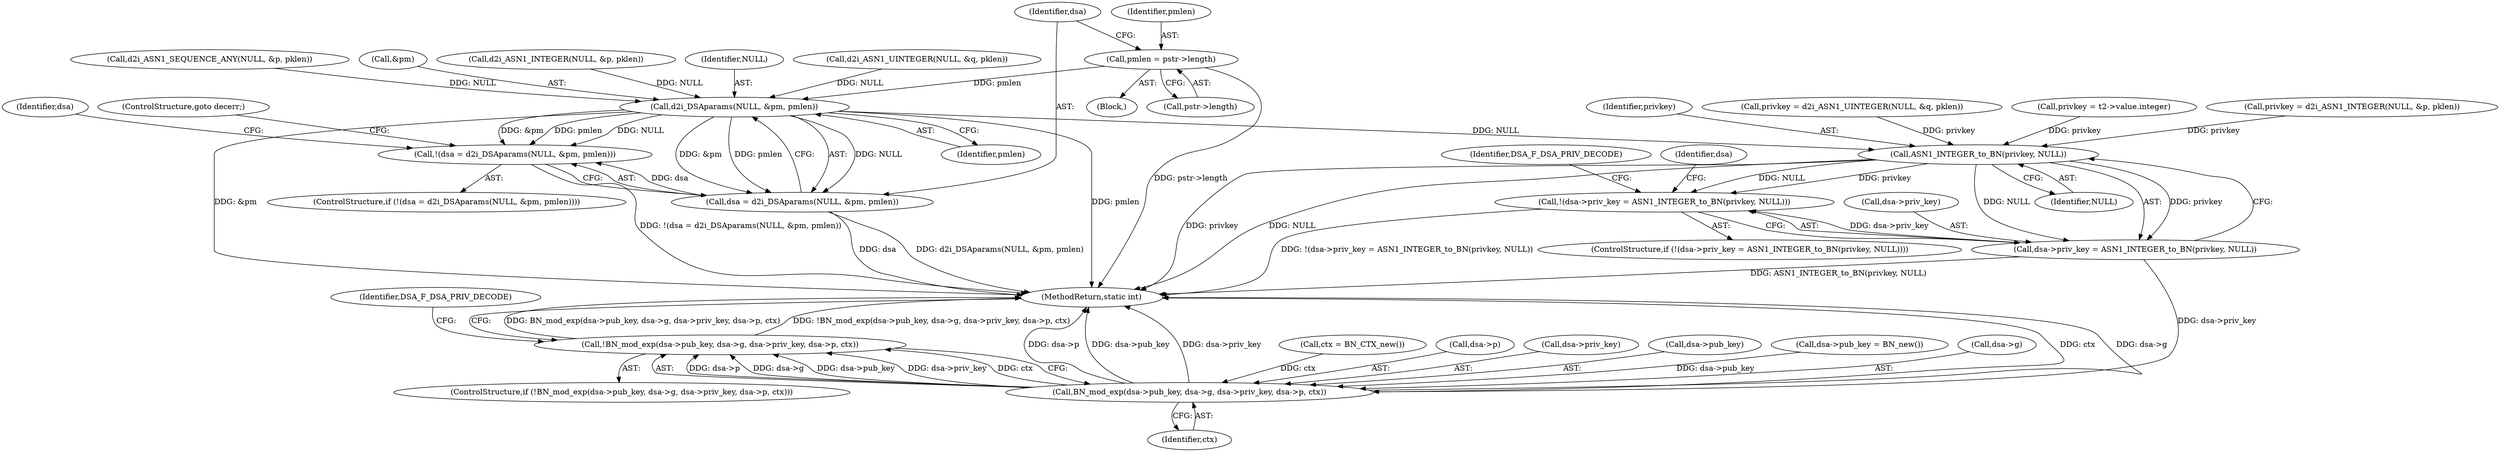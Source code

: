 digraph "0_openssl_6c88c71b4e4825c7bc0489306d062d017634eb88@pointer" {
"1000291" [label="(Call,pmlen = pstr->length)"];
"1000300" [label="(Call,d2i_DSAparams(NULL, &pm, pmlen))"];
"1000297" [label="(Call,!(dsa = d2i_DSAparams(NULL, &pm, pmlen)))"];
"1000298" [label="(Call,dsa = d2i_DSAparams(NULL, &pm, pmlen))"];
"1000312" [label="(Call,ASN1_INTEGER_to_BN(privkey, NULL))"];
"1000307" [label="(Call,!(dsa->priv_key = ASN1_INTEGER_to_BN(privkey, NULL)))"];
"1000308" [label="(Call,dsa->priv_key = ASN1_INTEGER_to_BN(privkey, NULL))"];
"1000344" [label="(Call,BN_mod_exp(dsa->pub_key, dsa->g, dsa->priv_key, dsa->p, ctx))"];
"1000343" [label="(Call,!BN_mod_exp(dsa->pub_key, dsa->g, dsa->priv_key, dsa->p, ctx))"];
"1000297" [label="(Call,!(dsa = d2i_DSAparams(NULL, &pm, pmlen)))"];
"1000334" [label="(Call,ctx = BN_CTX_new())"];
"1000357" [label="(Identifier,ctx)"];
"1000314" [label="(Identifier,NULL)"];
"1000310" [label="(Identifier,dsa)"];
"1000354" [label="(Call,dsa->p)"];
"1000231" [label="(Call,privkey = t2->value.integer)"];
"1000309" [label="(Call,dsa->priv_key)"];
"1000296" [label="(ControlStructure,if (!(dsa = d2i_DSAparams(NULL, &pm, pmlen))))"];
"1000351" [label="(Call,dsa->priv_key)"];
"1000343" [label="(Call,!BN_mod_exp(dsa->pub_key, dsa->g, dsa->priv_key, dsa->p, ctx))"];
"1000305" [label="(ControlStructure,goto decerr;)"];
"1000345" [label="(Call,dsa->pub_key)"];
"1000171" [label="(Call,d2i_ASN1_SEQUENCE_ANY(NULL, &p, pklen))"];
"1000293" [label="(Call,pstr->length)"];
"1000317" [label="(Identifier,DSA_F_DSA_PRIV_DECODE)"];
"1000304" [label="(Identifier,pmlen)"];
"1000246" [label="(Call,privkey = d2i_ASN1_INTEGER(NULL, &p, pklen))"];
"1000291" [label="(Call,pmlen = pstr->length)"];
"1000299" [label="(Identifier,dsa)"];
"1000302" [label="(Call,&pm)"];
"1000322" [label="(Call,dsa->pub_key = BN_new())"];
"1000312" [label="(Call,ASN1_INTEGER_to_BN(privkey, NULL))"];
"1000248" [label="(Call,d2i_ASN1_INTEGER(NULL, &p, pklen))"];
"1000308" [label="(Call,dsa->priv_key = ASN1_INTEGER_to_BN(privkey, NULL))"];
"1000106" [label="(Block,)"];
"1000348" [label="(Call,dsa->g)"];
"1000344" [label="(Call,BN_mod_exp(dsa->pub_key, dsa->g, dsa->priv_key, dsa->p, ctx))"];
"1000313" [label="(Identifier,privkey)"];
"1000270" [label="(Call,privkey = d2i_ASN1_UINTEGER(NULL, &q, pklen))"];
"1000360" [label="(Identifier,DSA_F_DSA_PRIV_DECODE)"];
"1000342" [label="(ControlStructure,if (!BN_mod_exp(dsa->pub_key, dsa->g, dsa->priv_key, dsa->p, ctx)))"];
"1000300" [label="(Call,d2i_DSAparams(NULL, &pm, pmlen))"];
"1000292" [label="(Identifier,pmlen)"];
"1000324" [label="(Identifier,dsa)"];
"1000301" [label="(Identifier,NULL)"];
"1000298" [label="(Call,dsa = d2i_DSAparams(NULL, &pm, pmlen))"];
"1000307" [label="(Call,!(dsa->priv_key = ASN1_INTEGER_to_BN(privkey, NULL)))"];
"1000306" [label="(ControlStructure,if (!(dsa->priv_key = ASN1_INTEGER_to_BN(privkey, NULL))))"];
"1000363" [label="(MethodReturn,static int)"];
"1000272" [label="(Call,d2i_ASN1_UINTEGER(NULL, &q, pklen))"];
"1000291" -> "1000106"  [label="AST: "];
"1000291" -> "1000293"  [label="CFG: "];
"1000292" -> "1000291"  [label="AST: "];
"1000293" -> "1000291"  [label="AST: "];
"1000299" -> "1000291"  [label="CFG: "];
"1000291" -> "1000363"  [label="DDG: pstr->length"];
"1000291" -> "1000300"  [label="DDG: pmlen"];
"1000300" -> "1000298"  [label="AST: "];
"1000300" -> "1000304"  [label="CFG: "];
"1000301" -> "1000300"  [label="AST: "];
"1000302" -> "1000300"  [label="AST: "];
"1000304" -> "1000300"  [label="AST: "];
"1000298" -> "1000300"  [label="CFG: "];
"1000300" -> "1000363"  [label="DDG: pmlen"];
"1000300" -> "1000363"  [label="DDG: &pm"];
"1000300" -> "1000297"  [label="DDG: NULL"];
"1000300" -> "1000297"  [label="DDG: &pm"];
"1000300" -> "1000297"  [label="DDG: pmlen"];
"1000300" -> "1000298"  [label="DDG: NULL"];
"1000300" -> "1000298"  [label="DDG: &pm"];
"1000300" -> "1000298"  [label="DDG: pmlen"];
"1000171" -> "1000300"  [label="DDG: NULL"];
"1000272" -> "1000300"  [label="DDG: NULL"];
"1000248" -> "1000300"  [label="DDG: NULL"];
"1000300" -> "1000312"  [label="DDG: NULL"];
"1000297" -> "1000296"  [label="AST: "];
"1000297" -> "1000298"  [label="CFG: "];
"1000298" -> "1000297"  [label="AST: "];
"1000305" -> "1000297"  [label="CFG: "];
"1000310" -> "1000297"  [label="CFG: "];
"1000297" -> "1000363"  [label="DDG: !(dsa = d2i_DSAparams(NULL, &pm, pmlen))"];
"1000298" -> "1000297"  [label="DDG: dsa"];
"1000299" -> "1000298"  [label="AST: "];
"1000298" -> "1000363"  [label="DDG: dsa"];
"1000298" -> "1000363"  [label="DDG: d2i_DSAparams(NULL, &pm, pmlen)"];
"1000312" -> "1000308"  [label="AST: "];
"1000312" -> "1000314"  [label="CFG: "];
"1000313" -> "1000312"  [label="AST: "];
"1000314" -> "1000312"  [label="AST: "];
"1000308" -> "1000312"  [label="CFG: "];
"1000312" -> "1000363"  [label="DDG: privkey"];
"1000312" -> "1000363"  [label="DDG: NULL"];
"1000312" -> "1000307"  [label="DDG: privkey"];
"1000312" -> "1000307"  [label="DDG: NULL"];
"1000312" -> "1000308"  [label="DDG: privkey"];
"1000312" -> "1000308"  [label="DDG: NULL"];
"1000231" -> "1000312"  [label="DDG: privkey"];
"1000270" -> "1000312"  [label="DDG: privkey"];
"1000246" -> "1000312"  [label="DDG: privkey"];
"1000307" -> "1000306"  [label="AST: "];
"1000307" -> "1000308"  [label="CFG: "];
"1000308" -> "1000307"  [label="AST: "];
"1000317" -> "1000307"  [label="CFG: "];
"1000324" -> "1000307"  [label="CFG: "];
"1000307" -> "1000363"  [label="DDG: !(dsa->priv_key = ASN1_INTEGER_to_BN(privkey, NULL))"];
"1000308" -> "1000307"  [label="DDG: dsa->priv_key"];
"1000309" -> "1000308"  [label="AST: "];
"1000308" -> "1000363"  [label="DDG: ASN1_INTEGER_to_BN(privkey, NULL)"];
"1000308" -> "1000344"  [label="DDG: dsa->priv_key"];
"1000344" -> "1000343"  [label="AST: "];
"1000344" -> "1000357"  [label="CFG: "];
"1000345" -> "1000344"  [label="AST: "];
"1000348" -> "1000344"  [label="AST: "];
"1000351" -> "1000344"  [label="AST: "];
"1000354" -> "1000344"  [label="AST: "];
"1000357" -> "1000344"  [label="AST: "];
"1000343" -> "1000344"  [label="CFG: "];
"1000344" -> "1000363"  [label="DDG: dsa->priv_key"];
"1000344" -> "1000363"  [label="DDG: ctx"];
"1000344" -> "1000363"  [label="DDG: dsa->g"];
"1000344" -> "1000363"  [label="DDG: dsa->p"];
"1000344" -> "1000363"  [label="DDG: dsa->pub_key"];
"1000344" -> "1000343"  [label="DDG: dsa->p"];
"1000344" -> "1000343"  [label="DDG: dsa->g"];
"1000344" -> "1000343"  [label="DDG: dsa->pub_key"];
"1000344" -> "1000343"  [label="DDG: dsa->priv_key"];
"1000344" -> "1000343"  [label="DDG: ctx"];
"1000322" -> "1000344"  [label="DDG: dsa->pub_key"];
"1000334" -> "1000344"  [label="DDG: ctx"];
"1000343" -> "1000342"  [label="AST: "];
"1000360" -> "1000343"  [label="CFG: "];
"1000363" -> "1000343"  [label="CFG: "];
"1000343" -> "1000363"  [label="DDG: BN_mod_exp(dsa->pub_key, dsa->g, dsa->priv_key, dsa->p, ctx)"];
"1000343" -> "1000363"  [label="DDG: !BN_mod_exp(dsa->pub_key, dsa->g, dsa->priv_key, dsa->p, ctx)"];
}
